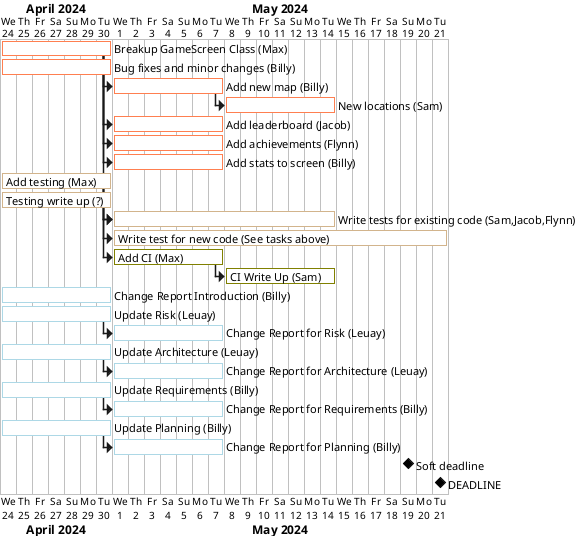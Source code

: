 @startgantt
<style>
ganttDiagram {
  task {
    BackGroundColor LightCoral
    LineColor Coral
  }
}
</style>
project starts on the 24th April 2024
' Implementation
[Breakup GameScreen Class (Max)] as [Breakup GameScreen Class] requires 7 days
[Bug fixes and minor changes (Billy)] as [Bug fixes and minor changes] requires 7 days
[Add new map (Billy)] as [Add new map] starts at [Breakup GameScreen Class]'s end
[Add new map] requires 7 days
[New locations (Sam)] as [New locations] requires 7 days
[New locations] starts at [Add new map]'s end
[Add leaderboard (Jacob)] as [Add leaderboard] requires 7 days
[Add leaderboard] starts at [Breakup GameScreen Class]'s end
[Add achievements (Flynn)] as [Add achievements] requires 7 days
[Add achievements] starts at [Breakup GameScreen Class]'s end
[Add stats to screen (Billy)] as [Add stats] requires 7 days
[Add stats] starts at [Breakup GameScreen Class]'s end
<style>
ganttDiagram {
  task {
    BackGroundColor Tan
    LineColor Tan
  }
}
</style>
[Add testing (Max)] as [Add testing] requires 7 days
[Testing write up (?)] as [Testing write up] requires 7 days
[Write tests for existing code (Sam,Jacob,Flynn)] as [Write tests for existing code] requires 14 days
[Write tests for existing code] starts at [Add testing]'s end
[Write tests for existing code] starts at [Breakup GameScreen Class]'s end
[Write test for new code (See tasks above)] as [Write test for new code] requires 21 days
[Write test for new code] starts at [Add testing]'s end
<style>
ganttDiagram {
  task {
    BackGroundColor Olive
    LineColor Olive
  }
}
</style>
[Add CI (Max)] as [Add CI] requires 7 days
[Add CI] starts at [Add testing]'s end
[CI Write Up (Sam)] as [CI Write Up] requires 7 days
[CI Write Up] starts at [Add CI]'s end
<style>
ganttDiagram {
  task {
    BackGroundColor LightBlue
    LineColor LightBlue
  }
}
</style>
[Change Report Introduction (Billy)] as [Change Report Introduction] requires 7 days
[Update Risk (Leuay)] as [Update Risk] requires 7 days
[Change Report for Risk (Leuay)] as [Change Report for Risk] requires 7 days
[Update Architecture (Leuay)] as [Update Architecture] requires 7 days
[Change Report for Architecture (Leuay)] as [Change Report for Architecture] requires 7 days
[Update Requirements (Billy)] as [Update Requirements] requires 7 days
[Change Report for Requirements (Billy)] as [Change Report for Requirements] requires 7 days
[Update Planning (Billy)] as [Update Planning] requires 7 days
[Change Report for Planning (Billy)] as [Change Report for Planning] requires 7 days

[Change Report for Architecture] starts at [Update Architecture]'s end
[Change Report for Requirements] starts at [Update Requirements]'s end
[Change Report for Risk] starts at [Update Risk]'s end
[Change Report for Planning] starts at [Update Planning]'s end

[Soft deadline] happens at 2024-05-19
[DEADLINE] happens at 2024-05-21

[Add new map] is 0% complete
[Bug fixes and minor changes] is 0% complete
[Breakup GameScreen Class] is 0% complete
[Testing write up] is 0% complete
[New locations] is 0% complete
[Add leaderboard] is 0% complete
[Add achievements] is 0% complete
[Add stats] is 0% complete
[Add testing] is 0% complete
[Write tests for existing code] is 0% complete
[Write test for new code] is 0% complete
[Add CI] is 0% complete
[CI Write Up] is 0% complete
[Update Planning] is 0% complete
[Update Risk] is 0% complete
[Update Requirements] is 0% complete
[Update Architecture] is 0% complete
[Change Report for Architecture] is 0% complete
[Change Report for Planning] is 0% complete
[Change Report for Risk] is 0% complete
[Change Report for Requirements] is 0% complete
[Change Report Introduction] is 0% complete

@endgantt